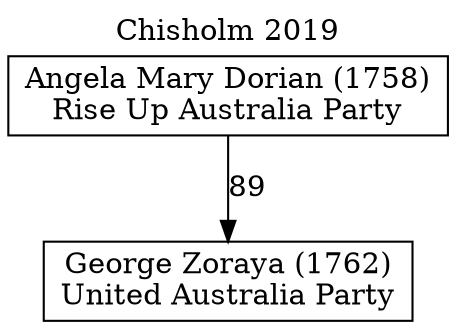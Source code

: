 // House preference flow
digraph "George Zoraya (1762)_Chisholm_2019" {
	graph [label="Chisholm 2019" labelloc=t mclimit=10]
	node [shape=box]
	"George Zoraya (1762)" [label="George Zoraya (1762)
United Australia Party"]
	"Angela Mary Dorian (1758)" [label="Angela Mary Dorian (1758)
Rise Up Australia Party"]
	"Angela Mary Dorian (1758)" -> "George Zoraya (1762)" [label=89]
}
